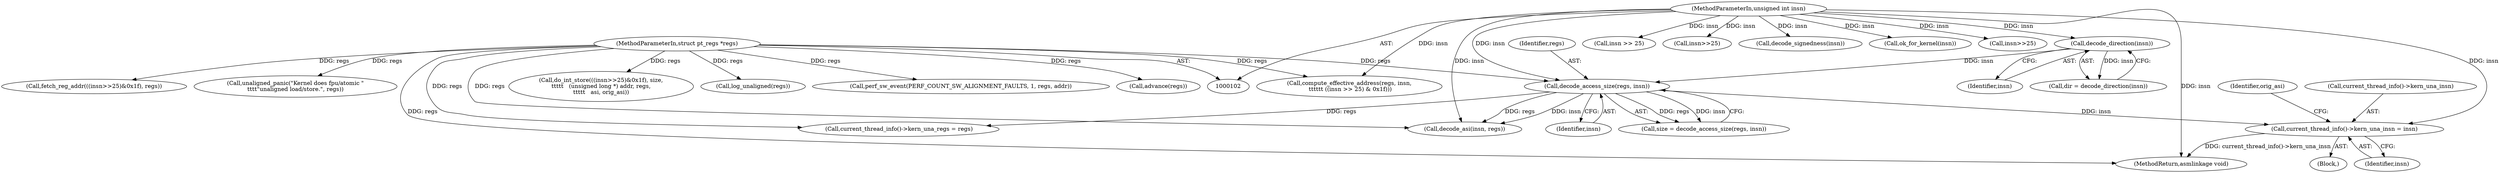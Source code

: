 digraph "0_linux_a8b0ca17b80e92faab46ee7179ba9e99ccb61233_39@API" {
"1000124" [label="(Call,current_thread_info()->kern_una_insn = insn)"];
"1000114" [label="(Call,decode_access_size(regs, insn))"];
"1000103" [label="(MethodParameterIn,struct pt_regs *regs)"];
"1000109" [label="(Call,decode_direction(insn))"];
"1000104" [label="(MethodParameterIn,unsigned int insn)"];
"1000105" [label="(Block,)"];
"1000130" [label="(Identifier,orig_asi)"];
"1000172" [label="(Call,compute_effective_address(regs, insn,\n \t\t\t\t\t\t ((insn >> 25) & 0x1f)))"];
"1000115" [label="(Identifier,regs)"];
"1000119" [label="(Call,current_thread_info()->kern_una_regs = regs)"];
"1000296" [label="(MethodReturn,asmlinkage void)"];
"1000271" [label="(Call,do_int_store(((insn>>25)&0x1f), size,\n\t\t\t\t\t   (unsigned long *) addr, regs,\n\t\t\t\t\t   asi, orig_asi))"];
"1000144" [label="(Call,log_unaligned(regs))"];
"1000176" [label="(Call,insn >> 25)"];
"1000124" [label="(Call,current_thread_info()->kern_una_insn = insn)"];
"1000273" [label="(Call,insn>>25)"];
"1000114" [label="(Call,decode_access_size(regs, insn))"];
"1000116" [label="(Identifier,insn)"];
"1000180" [label="(Call,perf_sw_event(PERF_COUNT_SW_ALIGNMENT_FAULTS, 1, regs, addr))"];
"1000294" [label="(Call,advance(regs))"];
"1000125" [label="(Call,current_thread_info()->kern_una_insn)"];
"1000220" [label="(Call,decode_signedness(insn))"];
"1000109" [label="(Call,decode_direction(insn))"];
"1000128" [label="(Identifier,insn)"];
"1000112" [label="(Call,size = decode_access_size(regs, insn))"];
"1000149" [label="(Call,ok_for_kernel(insn))"];
"1000207" [label="(Call,insn>>25)"];
"1000110" [label="(Identifier,insn)"];
"1000205" [label="(Call,fetch_reg_addr(((insn>>25)&0x1f), regs))"];
"1000107" [label="(Call,dir = decode_direction(insn))"];
"1000104" [label="(MethodParameterIn,unsigned int insn)"];
"1000133" [label="(Call,decode_asi(insn, regs))"];
"1000160" [label="(Call,unaligned_panic(\"Kernel does fpu/atomic \"\n\t\t\t\t\"unaligned load/store.\", regs))"];
"1000103" [label="(MethodParameterIn,struct pt_regs *regs)"];
"1000124" -> "1000105"  [label="AST: "];
"1000124" -> "1000128"  [label="CFG: "];
"1000125" -> "1000124"  [label="AST: "];
"1000128" -> "1000124"  [label="AST: "];
"1000130" -> "1000124"  [label="CFG: "];
"1000124" -> "1000296"  [label="DDG: current_thread_info()->kern_una_insn"];
"1000114" -> "1000124"  [label="DDG: insn"];
"1000104" -> "1000124"  [label="DDG: insn"];
"1000114" -> "1000112"  [label="AST: "];
"1000114" -> "1000116"  [label="CFG: "];
"1000115" -> "1000114"  [label="AST: "];
"1000116" -> "1000114"  [label="AST: "];
"1000112" -> "1000114"  [label="CFG: "];
"1000114" -> "1000112"  [label="DDG: regs"];
"1000114" -> "1000112"  [label="DDG: insn"];
"1000103" -> "1000114"  [label="DDG: regs"];
"1000109" -> "1000114"  [label="DDG: insn"];
"1000104" -> "1000114"  [label="DDG: insn"];
"1000114" -> "1000119"  [label="DDG: regs"];
"1000114" -> "1000133"  [label="DDG: insn"];
"1000114" -> "1000133"  [label="DDG: regs"];
"1000103" -> "1000102"  [label="AST: "];
"1000103" -> "1000296"  [label="DDG: regs"];
"1000103" -> "1000119"  [label="DDG: regs"];
"1000103" -> "1000133"  [label="DDG: regs"];
"1000103" -> "1000144"  [label="DDG: regs"];
"1000103" -> "1000160"  [label="DDG: regs"];
"1000103" -> "1000172"  [label="DDG: regs"];
"1000103" -> "1000180"  [label="DDG: regs"];
"1000103" -> "1000205"  [label="DDG: regs"];
"1000103" -> "1000271"  [label="DDG: regs"];
"1000103" -> "1000294"  [label="DDG: regs"];
"1000109" -> "1000107"  [label="AST: "];
"1000109" -> "1000110"  [label="CFG: "];
"1000110" -> "1000109"  [label="AST: "];
"1000107" -> "1000109"  [label="CFG: "];
"1000109" -> "1000107"  [label="DDG: insn"];
"1000104" -> "1000109"  [label="DDG: insn"];
"1000104" -> "1000102"  [label="AST: "];
"1000104" -> "1000296"  [label="DDG: insn"];
"1000104" -> "1000133"  [label="DDG: insn"];
"1000104" -> "1000149"  [label="DDG: insn"];
"1000104" -> "1000172"  [label="DDG: insn"];
"1000104" -> "1000176"  [label="DDG: insn"];
"1000104" -> "1000207"  [label="DDG: insn"];
"1000104" -> "1000220"  [label="DDG: insn"];
"1000104" -> "1000273"  [label="DDG: insn"];
}
